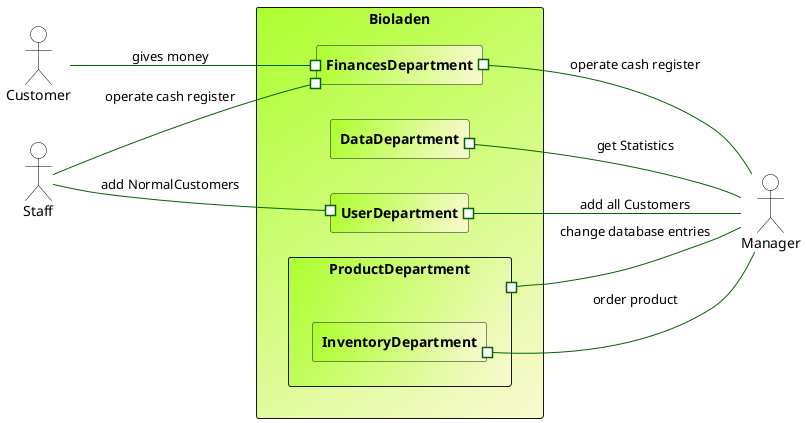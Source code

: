 @startuml

skinparam componentStyle uml2
'skinparam linetype ortho
'skinparam handwritten true
'skinparam componentStyle uml2
'skinparam monochrome true
skinparam rectangleFontStyle bold
'skinparam Padding 0
skinparam rectangleBackgroundColor 	#GreenYellow/LightGoldenRodYellow
skinparam ArrowFontColor black
skinparam ArrowColor darkgreen
skinparam ActorBorderColor black
skinparam ActorBackgroundColor white

left to right direction

rectangle Bioladen {
    rectangle ProductDepartment {
        rectangle InventoryDepartment
    }
    rectangle FinancesDepartment
    rectangle DataDepartment
    rectangle UserDepartment
}

:Staff:
:Manager:
:Customer:

Manager -up-#UserDepartment: add all Customers
Manager -up-# DataDepartment: get Statistics
Manager -up-# FinancesDepartment: operate cash register
Manager -up-# ProductDepartment: change database entries
Manager -up-# InventoryDepartment: order product
Staff --# UserDepartment: add NormalCustomers
Staff --# FinancesDepartment: operate cash register
Customer --# FinancesDepartment: gives money

@enduml